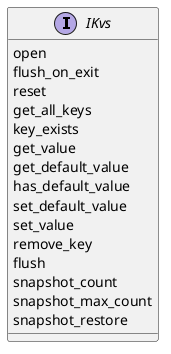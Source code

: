 @startuml

interface IKvs {
    open
    flush_on_exit
    reset
    get_all_keys
    key_exists
    get_value
    get_default_value
    has_default_value
    set_default_value
    set_value
    remove_key
    flush
    snapshot_count
    snapshot_max_count
    snapshot_restore
}

@enduml
